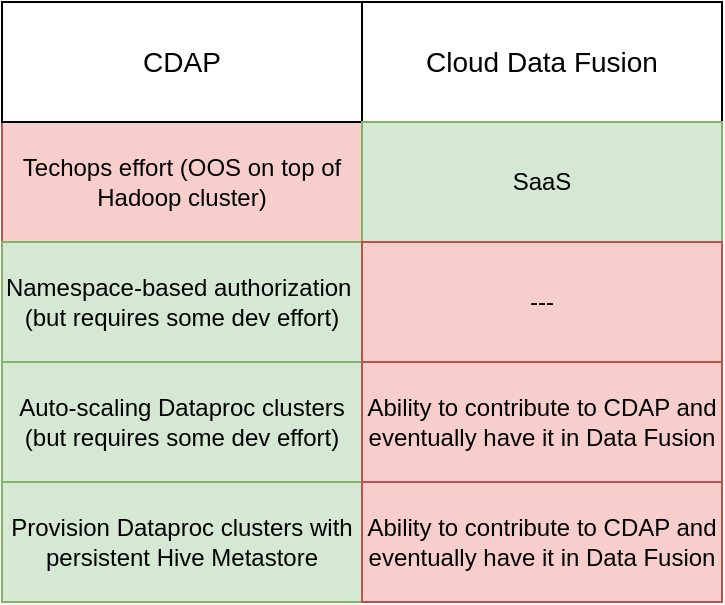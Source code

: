 <mxfile version="10.6.9" type="github"><diagram id="H2Opu4-B9RDOjJZS0WFT" name="Page-1"><mxGraphModel dx="1398" dy="876" grid="1" gridSize="10" guides="1" tooltips="1" connect="1" arrows="1" fold="1" page="1" pageScale="1" pageWidth="850" pageHeight="1100" math="0" shadow="0"><root><mxCell id="0"/><mxCell id="1" parent="0"/><mxCell id="lLnNBiuoPHOMTMA4cO2g-2" value="Techops effort (OOS on top of Hadoop cluster)" style="rounded=0;whiteSpace=wrap;html=1;fillColor=#f8cecc;strokeColor=#b85450;" vertex="1" parent="1"><mxGeometry x="230" y="180" width="180" height="60" as="geometry"/></mxCell><mxCell id="lLnNBiuoPHOMTMA4cO2g-4" value="CDAP" style="rounded=0;whiteSpace=wrap;html=1;fontSize=14;" vertex="1" parent="1"><mxGeometry x="230" y="120" width="180" height="60" as="geometry"/></mxCell><mxCell id="lLnNBiuoPHOMTMA4cO2g-5" value="Cloud Data Fusion" style="rounded=0;whiteSpace=wrap;html=1;fontSize=14;" vertex="1" parent="1"><mxGeometry x="410" y="120" width="180" height="60" as="geometry"/></mxCell><mxCell id="lLnNBiuoPHOMTMA4cO2g-8" value="SaaS" style="rounded=0;whiteSpace=wrap;html=1;fillColor=#d5e8d4;strokeColor=#82b366;" vertex="1" parent="1"><mxGeometry x="410" y="180" width="180" height="60" as="geometry"/></mxCell><mxCell id="lLnNBiuoPHOMTMA4cO2g-9" value="Namespace-based authorization&amp;nbsp;&lt;br&gt;(but requires some dev effort)&lt;br&gt;" style="rounded=0;whiteSpace=wrap;html=1;fillColor=#d5e8d4;strokeColor=#82b366;" vertex="1" parent="1"><mxGeometry x="230" y="240" width="180" height="60" as="geometry"/></mxCell><mxCell id="lLnNBiuoPHOMTMA4cO2g-10" value="---" style="rounded=0;whiteSpace=wrap;html=1;fillColor=#f8cecc;strokeColor=#b85450;" vertex="1" parent="1"><mxGeometry x="410" y="240" width="180" height="60" as="geometry"/></mxCell><mxCell id="lLnNBiuoPHOMTMA4cO2g-11" value="&lt;span&gt;Auto-scaling Dataproc clusters&lt;/span&gt;&lt;br&gt;&lt;span&gt;(but requires some dev effort)&lt;/span&gt;" style="rounded=0;whiteSpace=wrap;html=1;fillColor=#d5e8d4;strokeColor=#82b366;" vertex="1" parent="1"><mxGeometry x="230" y="300" width="180" height="60" as="geometry"/></mxCell><mxCell id="lLnNBiuoPHOMTMA4cO2g-12" value="Ability to contribute to CDAP and eventually have it in Data Fusion" style="rounded=0;whiteSpace=wrap;html=1;fillColor=#f8cecc;strokeColor=#b85450;" vertex="1" parent="1"><mxGeometry x="410" y="300" width="180" height="60" as="geometry"/></mxCell><mxCell id="lLnNBiuoPHOMTMA4cO2g-13" value="Provision Dataproc clusters with persistent Hive Metastore" style="rounded=0;whiteSpace=wrap;html=1;fillColor=#d5e8d4;strokeColor=#82b366;" vertex="1" parent="1"><mxGeometry x="230" y="360" width="180" height="60" as="geometry"/></mxCell><mxCell id="lLnNBiuoPHOMTMA4cO2g-14" value="Ability to contribute to CDAP and eventually have it in Data Fusion" style="rounded=0;whiteSpace=wrap;html=1;fillColor=#f8cecc;strokeColor=#b85450;" vertex="1" parent="1"><mxGeometry x="410" y="360" width="180" height="60" as="geometry"/></mxCell></root></mxGraphModel></diagram></mxfile>